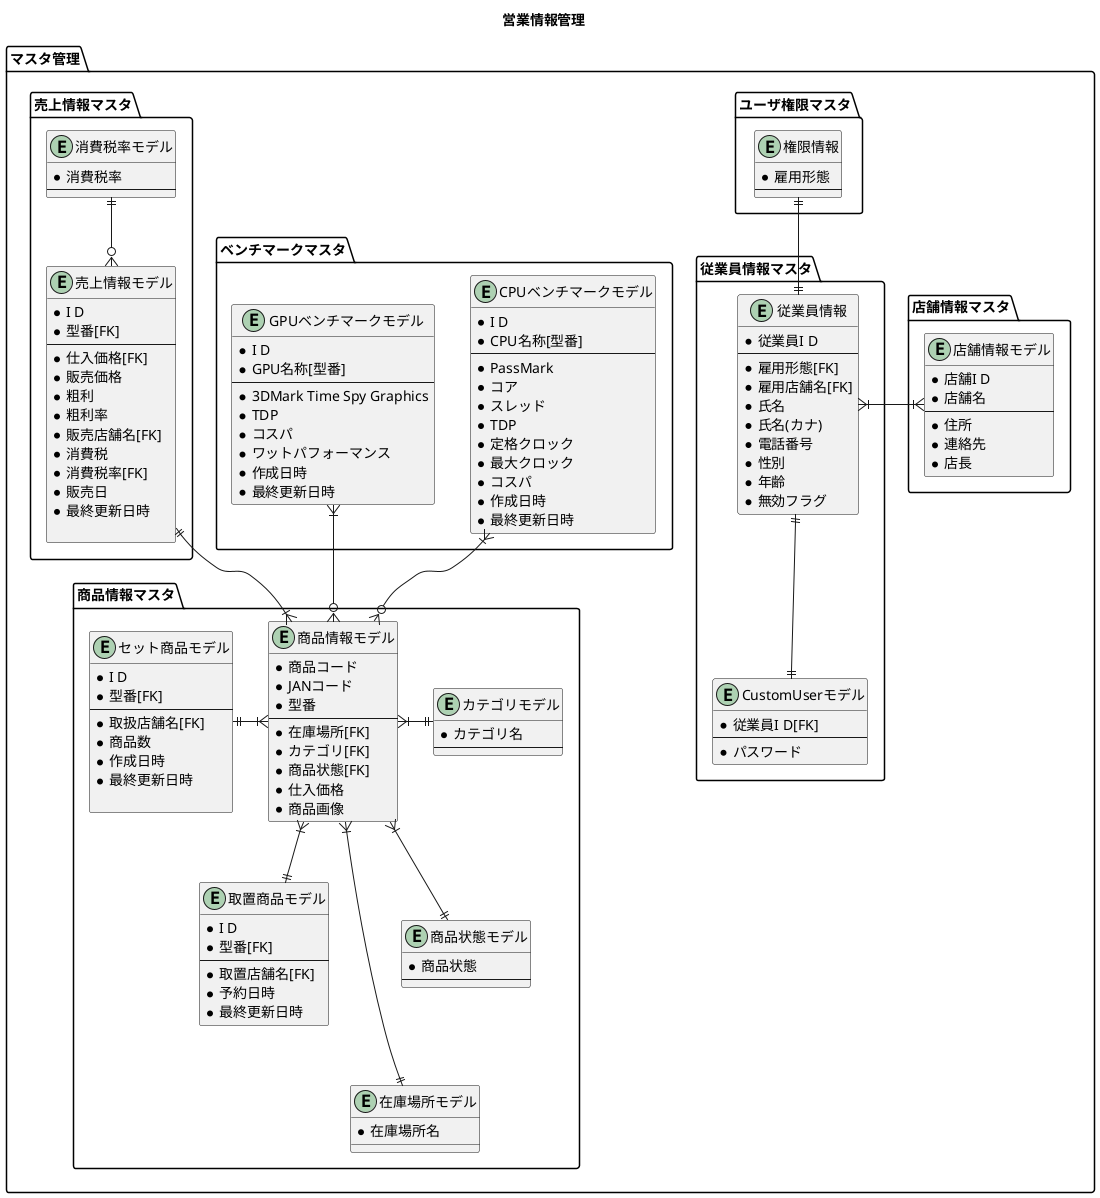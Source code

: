 @startuml ER図
' left to right direction

title 営業情報管理


package "マスタ管理" as mastermana {
  package "従業員情報マスタ"{
    entity "従業員情報" as M02{
      *従業員I D
      --
      *雇用形態[FK]
      *雇用店舗名[FK]
      *氏名
      *氏名(カナ)
      *電話番号
      *性別
      *年齢
      *無効フラグ
    }
    entity "CustomUserモデル" as M03{
      *従業員I D[FK]
      --
      *パスワード
    }
  }
  package "店舗情報マスタ"{
    entity "店舗情報モデル" as M04{
      *店舗I D
      *店舗名
      --
      *住所
      *連絡先
      *店長
    }
  }
  package "ユーザ権限マスタ"{
    entity "権限情報" as M05{
      *雇用形態
      --
    }
  }
  package "商品情報マスタ"{
    entity "商品情報モデル" as M01 {
      *商品コード
      *JANコード
      *型番
      --
      *在庫場所[FK]
      *カテゴリ[FK]
      *商品状態[FK]
      *仕入価格
      *商品画像
    }

    entity "セット商品モデル" as M14{
      *I D
      *型番[FK]
      --
      *取扱店舗名[FK]
      *商品数
      *作成日時
      *最終更新日時
      
    }
    entity "取置商品モデル" as M07{
      *I D
      *型番[FK]
      --
      *取置店舗名[FK]
      *予約日時
      *最終更新日時
    }
    entity "カテゴリモデル" as M10 {
      *カテゴリ名
      --
    }
    entity "商品状態モデル" as M11 {
      *商品状態
      --
    }
    entity "在庫場所モデル" as M12 {
      *在庫場所名
    }

  }
  package "ベンチマークマスタ"{
    entity "CPUベンチマークモデル" as M08 {
      *I D
      *CPU名称[型番]
      --
      *PassMark
      *コア
      *スレッド
      *TDP
      *定格クロック
      *最大クロック
      *コスパ
      *作成日時
      *最終更新日時
    }
    entity "GPUベンチマークモデル" as M09 {
      *I D
      *GPU名称[型番]
      --
      *3DMark Time Spy Graphics
      *TDP
      *コスパ
      *ワットパフォーマンス
      *作成日時
      *最終更新日時
    }
  }
  package "売上情報マスタ" {
    entity "売上情報モデル" as M06{
      *I D
      *型番[FK]
      --
      *仕入価格[FK]
      *販売価格
      *粗利
      *粗利率
      *販売店舗名[FK]
      *消費税
      *消費税率[FK]
      *販売日
      *最終更新日時
      
    }
    entity "消費税率モデル" as M13 {
      *消費税率
      --
    }
  }
}
M02 ||--|| M03
M02 }|-r-|{ M04
M02 ||-u-|| M05
M13 ||--o{ M06
M08 }|--o{ M01
M09 }|--o{ M01
M10 -[hidden]down- M11
M11 -[hidden]down- M12
M06 ||--|{ M01
M10 ||-l-|{ M01
M11 ||-l-|{ M01
M12 ||-d-|{ M01 
M14 ||-r-|{ M01 
M07 ||-u-|{ M01


' M08 -[hidden]down- M09

' セット一覧}|--o|セット
' セット一覧}|-r-||カテゴリ
' セット||-r-||新規
' セット||-d-||編集
' セット||-l-||詳細
' 従業員 }|-d-|| M05
' M05 ||-d-|{ ベンチマーク
' M05 ||-d-o{ セット一覧
' M05 ||-d-o{ 店舗



' セット商品情報}|-d-||倉庫情報

' 倉庫情報||-d-o{取置商品情報
' 倉庫情報||-r-{ベンチマーク情報2
' 取置商品情報||-d-||見積情報2
' 見積情報2||-d-||売上情報



' M03 ||-r-|{ 勤務店舗
' M03 ||--|{ 従業員情報2
' M03 ||-d-|{ 店舗情報2

' 店舗情報2||-d-||店舗
' ベンチマーク||-d-o{ベンチマーク情報2






' entity Meta{
'     -保留
' }

' itemmana -[hidden]- huremana
' mastermana -[hidden]down- itemmana
' mastermana -[hidden]down- huremana

' 要素の書き出しから


' CustomUser +-- Meta
@enduml
